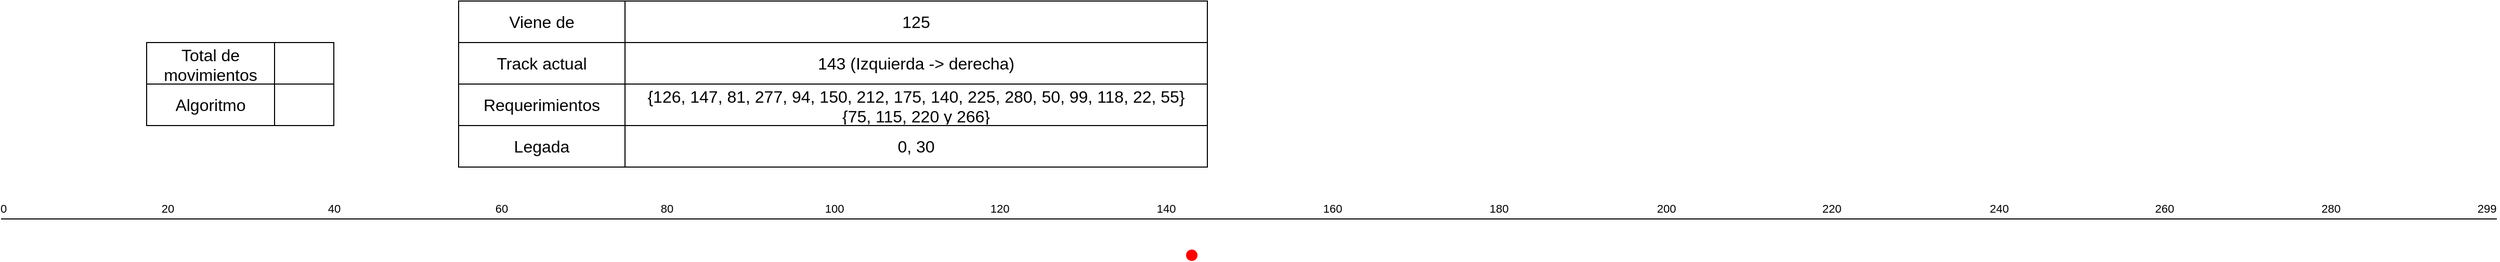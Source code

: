 <mxfile version="24.2.5" type="device">
  <diagram name="Page-1" id="3K1C0nyswlFL-O_2c9Qy">
    <mxGraphModel dx="1647" dy="857" grid="1" gridSize="10" guides="1" tooltips="1" connect="1" arrows="1" fold="1" page="1" pageScale="1" pageWidth="827" pageHeight="1169" math="0" shadow="0">
      <root>
        <mxCell id="0" />
        <mxCell id="1" parent="0" />
        <mxCell id="g0mQy8Gciv3Qlwi9EDm0-2" value="" style="ellipse;whiteSpace=wrap;html=1;aspect=fixed;fillColor=#FF0000;strokeColor=#FF0000;" parent="1" vertex="1">
          <mxGeometry x="1180" y="250" width="10" height="10" as="geometry" />
        </mxCell>
        <mxCell id="g0mQy8Gciv3Qlwi9EDm0-7" value="" style="endArrow=none;html=1;rounded=0;" parent="1" edge="1">
          <mxGeometry width="50" height="50" relative="1" as="geometry">
            <mxPoint x="40" y="220" as="sourcePoint" />
            <mxPoint x="2440" y="220" as="targetPoint" />
          </mxGeometry>
        </mxCell>
        <mxCell id="g0mQy8Gciv3Qlwi9EDm0-8" value="0" style="edgeLabel;html=1;align=center;verticalAlign=middle;resizable=0;points=[];" parent="g0mQy8Gciv3Qlwi9EDm0-7" vertex="1" connectable="0">
          <mxGeometry x="-0.957" y="4" relative="1" as="geometry">
            <mxPoint x="-50" y="-6" as="offset" />
          </mxGeometry>
        </mxCell>
        <mxCell id="g0mQy8Gciv3Qlwi9EDm0-16" value="20" style="edgeLabel;html=1;align=center;verticalAlign=middle;resizable=0;points=[];" parent="g0mQy8Gciv3Qlwi9EDm0-7" vertex="1" connectable="0">
          <mxGeometry x="-0.899" relative="1" as="geometry">
            <mxPoint x="39" y="-10" as="offset" />
          </mxGeometry>
        </mxCell>
        <mxCell id="g0mQy8Gciv3Qlwi9EDm0-17" value="40" style="edgeLabel;html=1;align=center;verticalAlign=middle;resizable=0;points=[];" parent="g0mQy8Gciv3Qlwi9EDm0-7" vertex="1" connectable="0">
          <mxGeometry x="-0.799" y="2" relative="1" as="geometry">
            <mxPoint x="79" y="-8" as="offset" />
          </mxGeometry>
        </mxCell>
        <mxCell id="g0mQy8Gciv3Qlwi9EDm0-18" value="60" style="edgeLabel;html=1;align=center;verticalAlign=middle;resizable=0;points=[];" parent="g0mQy8Gciv3Qlwi9EDm0-7" vertex="1" connectable="0">
          <mxGeometry x="-0.697" y="4" relative="1" as="geometry">
            <mxPoint x="117" y="-6" as="offset" />
          </mxGeometry>
        </mxCell>
        <mxCell id="g0mQy8Gciv3Qlwi9EDm0-19" value="80" style="edgeLabel;html=1;align=center;verticalAlign=middle;resizable=0;points=[];" parent="g0mQy8Gciv3Qlwi9EDm0-7" vertex="1" connectable="0">
          <mxGeometry x="-0.599" y="-2" relative="1" as="geometry">
            <mxPoint x="159" y="-12" as="offset" />
          </mxGeometry>
        </mxCell>
        <mxCell id="g0mQy8Gciv3Qlwi9EDm0-20" value="100" style="edgeLabel;html=1;align=center;verticalAlign=middle;resizable=0;points=[];" parent="g0mQy8Gciv3Qlwi9EDm0-7" vertex="1" connectable="0">
          <mxGeometry x="-0.503" y="-3" relative="1" as="geometry">
            <mxPoint x="204" y="-13" as="offset" />
          </mxGeometry>
        </mxCell>
        <mxCell id="g0mQy8Gciv3Qlwi9EDm0-21" value="120" style="edgeLabel;html=1;align=center;verticalAlign=middle;resizable=0;points=[];" parent="g0mQy8Gciv3Qlwi9EDm0-7" vertex="1" connectable="0">
          <mxGeometry x="-0.405" y="2" relative="1" as="geometry">
            <mxPoint x="246" y="-8" as="offset" />
          </mxGeometry>
        </mxCell>
        <mxCell id="g0mQy8Gciv3Qlwi9EDm0-22" value="140" style="edgeLabel;html=1;align=center;verticalAlign=middle;resizable=0;points=[];" parent="g0mQy8Gciv3Qlwi9EDm0-7" vertex="1" connectable="0">
          <mxGeometry x="-0.299" y="2" relative="1" as="geometry">
            <mxPoint x="279" y="-8" as="offset" />
          </mxGeometry>
        </mxCell>
        <mxCell id="g0mQy8Gciv3Qlwi9EDm0-23" value="160" style="edgeLabel;html=1;align=center;verticalAlign=middle;resizable=0;points=[];" parent="g0mQy8Gciv3Qlwi9EDm0-7" vertex="1" connectable="0">
          <mxGeometry x="-0.199" y="4" relative="1" as="geometry">
            <mxPoint x="319" y="-6" as="offset" />
          </mxGeometry>
        </mxCell>
        <mxCell id="g0mQy8Gciv3Qlwi9EDm0-25" value="180" style="edgeLabel;html=1;align=center;verticalAlign=middle;resizable=0;points=[];" parent="g0mQy8Gciv3Qlwi9EDm0-7" vertex="1" connectable="0">
          <mxGeometry x="-0.105" y="-2" relative="1" as="geometry">
            <mxPoint x="366" y="-12" as="offset" />
          </mxGeometry>
        </mxCell>
        <mxCell id="g0mQy8Gciv3Qlwi9EDm0-46" value="200" style="edgeLabel;html=1;align=center;verticalAlign=middle;resizable=0;points=[];" parent="g0mQy8Gciv3Qlwi9EDm0-7" vertex="1" connectable="0">
          <mxGeometry x="-0.007" relative="1" as="geometry">
            <mxPoint x="409" y="-10" as="offset" />
          </mxGeometry>
        </mxCell>
        <mxCell id="g0mQy8Gciv3Qlwi9EDm0-49" value="220" style="edgeLabel;html=1;align=center;verticalAlign=middle;resizable=0;points=[];" parent="g0mQy8Gciv3Qlwi9EDm0-7" vertex="1" connectable="0">
          <mxGeometry x="0.092" relative="1" as="geometry">
            <mxPoint x="449" y="-10" as="offset" />
          </mxGeometry>
        </mxCell>
        <mxCell id="g0mQy8Gciv3Qlwi9EDm0-50" value="240" style="edgeLabel;html=1;align=center;verticalAlign=middle;resizable=0;points=[];" parent="g0mQy8Gciv3Qlwi9EDm0-7" vertex="1" connectable="0">
          <mxGeometry x="0.197" relative="1" as="geometry">
            <mxPoint x="484" y="-10" as="offset" />
          </mxGeometry>
        </mxCell>
        <mxCell id="g0mQy8Gciv3Qlwi9EDm0-51" value="260" style="edgeLabel;html=1;align=center;verticalAlign=middle;resizable=0;points=[];" parent="g0mQy8Gciv3Qlwi9EDm0-7" vertex="1" connectable="0">
          <mxGeometry x="0.292" relative="1" as="geometry">
            <mxPoint x="529" y="-10" as="offset" />
          </mxGeometry>
        </mxCell>
        <mxCell id="g0mQy8Gciv3Qlwi9EDm0-52" value="280" style="edgeLabel;html=1;align=center;verticalAlign=middle;resizable=0;points=[];" parent="g0mQy8Gciv3Qlwi9EDm0-7" vertex="1" connectable="0">
          <mxGeometry x="0.395" y="-4" relative="1" as="geometry">
            <mxPoint x="566" y="-14" as="offset" />
          </mxGeometry>
        </mxCell>
        <mxCell id="g0mQy8Gciv3Qlwi9EDm0-53" value="299" style="edgeLabel;html=1;align=center;verticalAlign=middle;resizable=0;points=[];" parent="g0mQy8Gciv3Qlwi9EDm0-7" vertex="1" connectable="0">
          <mxGeometry x="0.499" y="2" relative="1" as="geometry">
            <mxPoint x="591" y="-8" as="offset" />
          </mxGeometry>
        </mxCell>
        <mxCell id="g0mQy8Gciv3Qlwi9EDm0-62" value="" style="shape=table;startSize=0;container=1;collapsible=0;childLayout=tableLayout;fontSize=16;swimlaneLine=1;" parent="1" vertex="1">
          <mxGeometry x="480" y="10" width="720" height="160" as="geometry" />
        </mxCell>
        <mxCell id="g0mQy8Gciv3Qlwi9EDm0-63" value="" style="shape=tableRow;horizontal=0;startSize=0;swimlaneHead=0;swimlaneBody=0;strokeColor=inherit;top=0;left=0;bottom=0;right=0;collapsible=0;dropTarget=0;fillColor=none;points=[[0,0.5],[1,0.5]];portConstraint=eastwest;fontSize=16;" parent="g0mQy8Gciv3Qlwi9EDm0-62" vertex="1">
          <mxGeometry width="720" height="40" as="geometry" />
        </mxCell>
        <mxCell id="g0mQy8Gciv3Qlwi9EDm0-64" value="Viene de" style="shape=partialRectangle;html=1;whiteSpace=wrap;connectable=0;strokeColor=inherit;overflow=hidden;fillColor=none;top=0;left=0;bottom=0;right=0;pointerEvents=1;fontSize=16;" parent="g0mQy8Gciv3Qlwi9EDm0-63" vertex="1">
          <mxGeometry width="160" height="40" as="geometry">
            <mxRectangle width="160" height="40" as="alternateBounds" />
          </mxGeometry>
        </mxCell>
        <mxCell id="g0mQy8Gciv3Qlwi9EDm0-65" value="125" style="shape=partialRectangle;html=1;whiteSpace=wrap;connectable=0;strokeColor=inherit;overflow=hidden;fillColor=none;top=0;left=0;bottom=0;right=0;pointerEvents=1;fontSize=16;" parent="g0mQy8Gciv3Qlwi9EDm0-63" vertex="1">
          <mxGeometry x="160" width="560" height="40" as="geometry">
            <mxRectangle width="560" height="40" as="alternateBounds" />
          </mxGeometry>
        </mxCell>
        <mxCell id="g0mQy8Gciv3Qlwi9EDm0-67" value="" style="shape=tableRow;horizontal=0;startSize=0;swimlaneHead=0;swimlaneBody=0;strokeColor=inherit;top=0;left=0;bottom=0;right=0;collapsible=0;dropTarget=0;fillColor=none;points=[[0,0.5],[1,0.5]];portConstraint=eastwest;fontSize=16;" parent="g0mQy8Gciv3Qlwi9EDm0-62" vertex="1">
          <mxGeometry y="40" width="720" height="40" as="geometry" />
        </mxCell>
        <mxCell id="g0mQy8Gciv3Qlwi9EDm0-68" value="Track actual" style="shape=partialRectangle;html=1;whiteSpace=wrap;connectable=0;strokeColor=inherit;overflow=hidden;fillColor=none;top=0;left=0;bottom=0;right=0;pointerEvents=1;fontSize=16;" parent="g0mQy8Gciv3Qlwi9EDm0-67" vertex="1">
          <mxGeometry width="160" height="40" as="geometry">
            <mxRectangle width="160" height="40" as="alternateBounds" />
          </mxGeometry>
        </mxCell>
        <mxCell id="g0mQy8Gciv3Qlwi9EDm0-69" value="143 (Izquierda -&amp;gt; derecha)" style="shape=partialRectangle;html=1;whiteSpace=wrap;connectable=0;strokeColor=inherit;overflow=hidden;fillColor=none;top=0;left=0;bottom=0;right=0;pointerEvents=1;fontSize=16;" parent="g0mQy8Gciv3Qlwi9EDm0-67" vertex="1">
          <mxGeometry x="160" width="560" height="40" as="geometry">
            <mxRectangle width="560" height="40" as="alternateBounds" />
          </mxGeometry>
        </mxCell>
        <mxCell id="g0mQy8Gciv3Qlwi9EDm0-71" value="" style="shape=tableRow;horizontal=0;startSize=0;swimlaneHead=0;swimlaneBody=0;strokeColor=inherit;top=0;left=0;bottom=0;right=0;collapsible=0;dropTarget=0;fillColor=none;points=[[0,0.5],[1,0.5]];portConstraint=eastwest;fontSize=16;" parent="g0mQy8Gciv3Qlwi9EDm0-62" vertex="1">
          <mxGeometry y="80" width="720" height="40" as="geometry" />
        </mxCell>
        <mxCell id="g0mQy8Gciv3Qlwi9EDm0-72" value="Requerimientos" style="shape=partialRectangle;html=1;whiteSpace=wrap;connectable=0;strokeColor=inherit;overflow=hidden;fillColor=none;top=0;left=0;bottom=0;right=0;pointerEvents=1;fontSize=16;" parent="g0mQy8Gciv3Qlwi9EDm0-71" vertex="1">
          <mxGeometry width="160" height="40" as="geometry">
            <mxRectangle width="160" height="40" as="alternateBounds" />
          </mxGeometry>
        </mxCell>
        <mxCell id="g0mQy8Gciv3Qlwi9EDm0-73" value="{126, 147, 81, 277, 94, 150, 212, 175, 140, 225, 280, 50, 99, 118, 22, 55}&lt;br&gt;{75, 115, 220 y 266}" style="shape=partialRectangle;html=1;whiteSpace=wrap;connectable=0;strokeColor=inherit;overflow=hidden;fillColor=none;top=0;left=0;bottom=0;right=0;pointerEvents=1;fontSize=16;verticalAlign=middle;labelPosition=center;verticalLabelPosition=middle;align=center;" parent="g0mQy8Gciv3Qlwi9EDm0-71" vertex="1">
          <mxGeometry x="160" width="560" height="40" as="geometry">
            <mxRectangle width="560" height="40" as="alternateBounds" />
          </mxGeometry>
        </mxCell>
        <mxCell id="g0mQy8Gciv3Qlwi9EDm0-99" style="shape=tableRow;horizontal=0;startSize=0;swimlaneHead=0;swimlaneBody=0;strokeColor=inherit;top=0;left=0;bottom=0;right=0;collapsible=0;dropTarget=0;fillColor=none;points=[[0,0.5],[1,0.5]];portConstraint=eastwest;fontSize=16;" parent="g0mQy8Gciv3Qlwi9EDm0-62" vertex="1">
          <mxGeometry y="120" width="720" height="40" as="geometry" />
        </mxCell>
        <mxCell id="g0mQy8Gciv3Qlwi9EDm0-100" value="Legada" style="shape=partialRectangle;html=1;whiteSpace=wrap;connectable=0;strokeColor=inherit;overflow=hidden;fillColor=none;top=0;left=0;bottom=0;right=0;pointerEvents=1;fontSize=16;" parent="g0mQy8Gciv3Qlwi9EDm0-99" vertex="1">
          <mxGeometry width="160" height="40" as="geometry">
            <mxRectangle width="160" height="40" as="alternateBounds" />
          </mxGeometry>
        </mxCell>
        <mxCell id="g0mQy8Gciv3Qlwi9EDm0-101" value="0, 30" style="shape=partialRectangle;html=1;whiteSpace=wrap;connectable=0;strokeColor=inherit;overflow=hidden;fillColor=none;top=0;left=0;bottom=0;right=0;pointerEvents=1;fontSize=16;" parent="g0mQy8Gciv3Qlwi9EDm0-99" vertex="1">
          <mxGeometry x="160" width="560" height="40" as="geometry">
            <mxRectangle width="560" height="40" as="alternateBounds" />
          </mxGeometry>
        </mxCell>
        <mxCell id="tYcHNn6weXOxbpG5kCBH-1" value="" style="shape=table;startSize=0;container=1;collapsible=0;childLayout=tableLayout;fontSize=16;" vertex="1" parent="1">
          <mxGeometry x="180" y="50" width="180" height="80" as="geometry" />
        </mxCell>
        <mxCell id="tYcHNn6weXOxbpG5kCBH-2" value="" style="shape=tableRow;horizontal=0;startSize=0;swimlaneHead=0;swimlaneBody=0;strokeColor=inherit;top=0;left=0;bottom=0;right=0;collapsible=0;dropTarget=0;fillColor=none;points=[[0,0.5],[1,0.5]];portConstraint=eastwest;fontSize=16;" vertex="1" parent="tYcHNn6weXOxbpG5kCBH-1">
          <mxGeometry width="180" height="40" as="geometry" />
        </mxCell>
        <mxCell id="tYcHNn6weXOxbpG5kCBH-3" value="Total de movimientos" style="shape=partialRectangle;html=1;whiteSpace=wrap;connectable=0;strokeColor=inherit;overflow=hidden;fillColor=none;top=0;left=0;bottom=0;right=0;pointerEvents=1;fontSize=16;" vertex="1" parent="tYcHNn6weXOxbpG5kCBH-2">
          <mxGeometry width="123" height="40" as="geometry">
            <mxRectangle width="123" height="40" as="alternateBounds" />
          </mxGeometry>
        </mxCell>
        <mxCell id="tYcHNn6weXOxbpG5kCBH-4" value="" style="shape=partialRectangle;html=1;whiteSpace=wrap;connectable=0;strokeColor=inherit;overflow=hidden;fillColor=none;top=0;left=0;bottom=0;right=0;pointerEvents=1;fontSize=16;" vertex="1" parent="tYcHNn6weXOxbpG5kCBH-2">
          <mxGeometry x="123" width="57" height="40" as="geometry">
            <mxRectangle width="57" height="40" as="alternateBounds" />
          </mxGeometry>
        </mxCell>
        <mxCell id="tYcHNn6weXOxbpG5kCBH-5" style="shape=tableRow;horizontal=0;startSize=0;swimlaneHead=0;swimlaneBody=0;strokeColor=inherit;top=0;left=0;bottom=0;right=0;collapsible=0;dropTarget=0;fillColor=none;points=[[0,0.5],[1,0.5]];portConstraint=eastwest;fontSize=16;" vertex="1" parent="tYcHNn6weXOxbpG5kCBH-1">
          <mxGeometry y="40" width="180" height="40" as="geometry" />
        </mxCell>
        <mxCell id="tYcHNn6weXOxbpG5kCBH-6" value="Algoritmo" style="shape=partialRectangle;html=1;whiteSpace=wrap;connectable=0;strokeColor=inherit;overflow=hidden;fillColor=none;top=0;left=0;bottom=0;right=0;pointerEvents=1;fontSize=16;" vertex="1" parent="tYcHNn6weXOxbpG5kCBH-5">
          <mxGeometry width="123" height="40" as="geometry">
            <mxRectangle width="123" height="40" as="alternateBounds" />
          </mxGeometry>
        </mxCell>
        <mxCell id="tYcHNn6weXOxbpG5kCBH-7" style="shape=partialRectangle;html=1;whiteSpace=wrap;connectable=0;strokeColor=inherit;overflow=hidden;fillColor=none;top=0;left=0;bottom=0;right=0;pointerEvents=1;fontSize=16;" vertex="1" parent="tYcHNn6weXOxbpG5kCBH-5">
          <mxGeometry x="123" width="57" height="40" as="geometry">
            <mxRectangle width="57" height="40" as="alternateBounds" />
          </mxGeometry>
        </mxCell>
      </root>
    </mxGraphModel>
  </diagram>
</mxfile>
